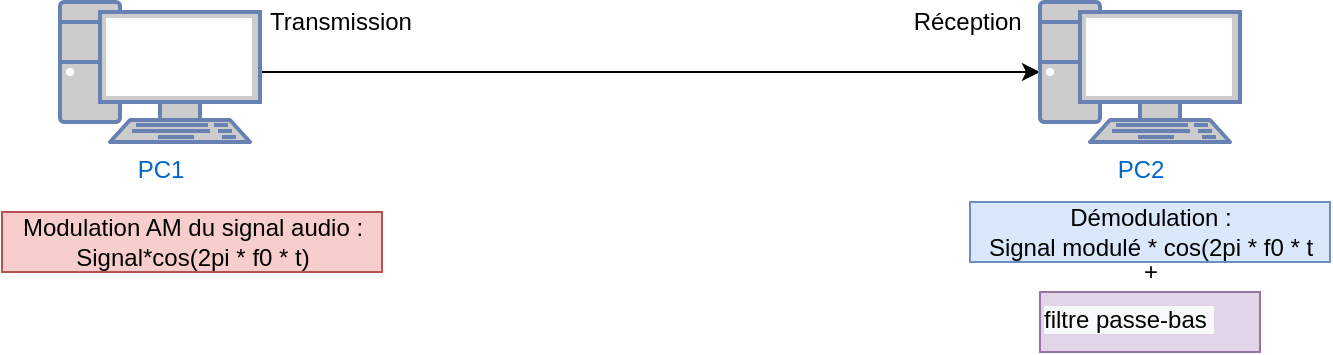 <mxfile version="19.0.3" type="device"><diagram id="dXBickAeMV3SKqPBLUkJ" name="Page-1"><mxGraphModel dx="1038" dy="571" grid="1" gridSize="10" guides="1" tooltips="1" connect="1" arrows="1" fold="1" page="1" pageScale="1" pageWidth="827" pageHeight="1169" math="0" shadow="0"><root><mxCell id="0"/><mxCell id="1" parent="0"/><mxCell id="qJDnBaiGNRTLJ8bOy0Bj-9" style="edgeStyle=orthogonalEdgeStyle;rounded=0;orthogonalLoop=1;jettySize=auto;html=1;entryX=0;entryY=0.5;entryDx=0;entryDy=0;entryPerimeter=0;" edge="1" parent="1" source="qJDnBaiGNRTLJ8bOy0Bj-1" target="qJDnBaiGNRTLJ8bOy0Bj-2"><mxGeometry relative="1" as="geometry"/></mxCell><mxCell id="qJDnBaiGNRTLJ8bOy0Bj-1" value="PC1" style="fontColor=#0066CC;verticalAlign=top;verticalLabelPosition=bottom;labelPosition=center;align=center;html=1;outlineConnect=0;fillColor=#CCCCCC;strokeColor=#6881B3;gradientColor=none;gradientDirection=north;strokeWidth=2;shape=mxgraph.networks.pc;" vertex="1" parent="1"><mxGeometry x="100" y="240" width="100" height="70" as="geometry"/></mxCell><mxCell id="qJDnBaiGNRTLJ8bOy0Bj-2" value="PC2" style="fontColor=#0066CC;verticalAlign=top;verticalLabelPosition=bottom;labelPosition=center;align=center;html=1;outlineConnect=0;fillColor=#CCCCCC;strokeColor=#6881B3;gradientColor=none;gradientDirection=north;strokeWidth=2;shape=mxgraph.networks.pc;" vertex="1" parent="1"><mxGeometry x="590" y="240" width="100" height="70" as="geometry"/></mxCell><mxCell id="qJDnBaiGNRTLJ8bOy0Bj-5" value="Transmission" style="text;html=1;align=center;verticalAlign=middle;resizable=0;points=[];autosize=1;strokeColor=none;fillColor=none;" vertex="1" parent="1"><mxGeometry x="195" y="240" width="90" height="20" as="geometry"/></mxCell><mxCell id="qJDnBaiGNRTLJ8bOy0Bj-6" value="Réception&amp;nbsp;" style="text;html=1;align=center;verticalAlign=middle;resizable=0;points=[];autosize=1;strokeColor=none;fillColor=none;" vertex="1" parent="1"><mxGeometry x="520" y="240" width="70" height="20" as="geometry"/></mxCell><mxCell id="qJDnBaiGNRTLJ8bOy0Bj-7" value="Démodulation :&lt;br&gt;Signal modulé * cos(2pi * f0 * t" style="text;html=1;align=center;verticalAlign=middle;resizable=0;points=[];autosize=1;strokeColor=#6c8ebf;fillColor=#dae8fc;" vertex="1" parent="1"><mxGeometry x="555" y="340" width="180" height="30" as="geometry"/></mxCell><mxCell id="qJDnBaiGNRTLJ8bOy0Bj-8" value="Modulation AM du signal audio :&lt;br&gt;Signal*cos(2pi * f0 * t)" style="text;html=1;align=center;verticalAlign=middle;resizable=0;points=[];autosize=1;strokeColor=#b85450;fillColor=#f8cecc;" vertex="1" parent="1"><mxGeometry x="71" y="345" width="190" height="30" as="geometry"/></mxCell><mxCell id="qJDnBaiGNRTLJ8bOy0Bj-10" value="&lt;span style=&quot;color: rgb(0, 0, 0); font-family: Helvetica; font-size: 12px; font-style: normal; font-variant-ligatures: normal; font-variant-caps: normal; font-weight: 400; letter-spacing: normal; orphans: 2; text-align: center; text-indent: 0px; text-transform: none; widows: 2; word-spacing: 0px; -webkit-text-stroke-width: 0px; background-color: rgb(248, 249, 250); text-decoration-thickness: initial; text-decoration-style: initial; text-decoration-color: initial; float: none; display: inline !important;&quot;&gt;filtre passe-bas&amp;nbsp;&lt;br&gt;&lt;/span&gt;" style="text;whiteSpace=wrap;html=1;fillColor=#e1d5e7;strokeColor=#9673a6;" vertex="1" parent="1"><mxGeometry x="590" y="385" width="110" height="30" as="geometry"/></mxCell><mxCell id="qJDnBaiGNRTLJ8bOy0Bj-11" value="+" style="text;html=1;align=center;verticalAlign=middle;resizable=0;points=[];autosize=1;strokeColor=none;fillColor=none;" vertex="1" parent="1"><mxGeometry x="635" y="365" width="20" height="20" as="geometry"/></mxCell></root></mxGraphModel></diagram></mxfile>